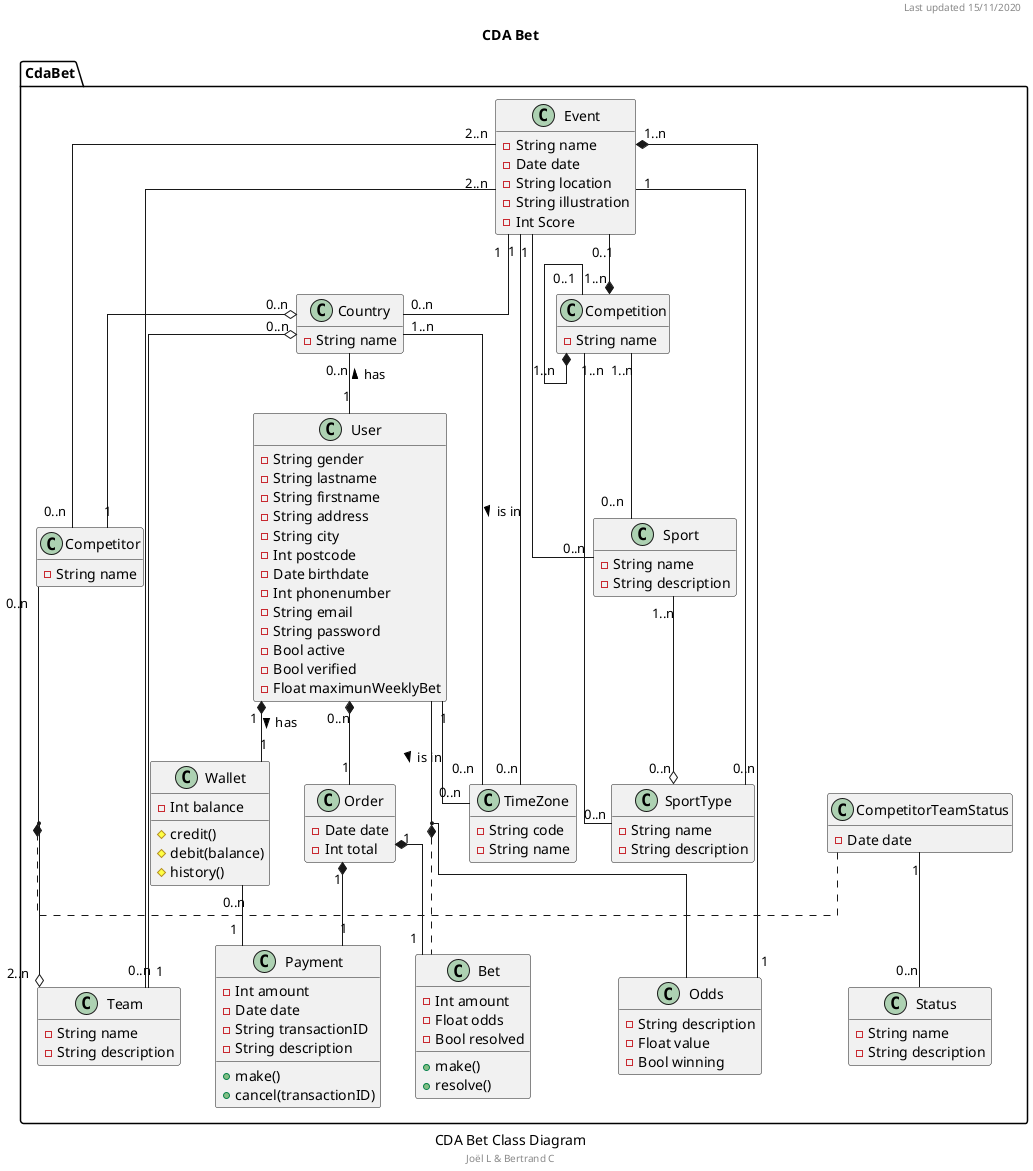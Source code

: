 /' Development notes
TODO: Check attributes, types and methods
Assumptions: Age verification and payments are managed by external services
Enhancement: Manage the payment type
Enhancement: Extract the location from the event
Enhancement: Abstract people (user, competitor)
Enhancement: Add template for odds
'/

@startuml "CDA Bet Class Diagram"
hide empty members
skinparam linetype ortho
caption CDA Bet Class Diagram
footer Joël L & Bertrand C
header Last updated 15/11/2020
title CDA Bet

namespace CdaBet {
    ' Need for a class/markup between Team/Competitor and Event?
    class Event {
        -String name
        -Date date
        -String location
        -String illustration
        -Int Score
    }

    class Competition {
        -String name
    }

    class Country{
        -String name
    }

    ' Abstract class for people to extend
    class Competitor {
        -String name
    }

    class Team {
        -String name
        -String description
    }

    ' Hold the odds for the event
    class Odds {
        -String description
        -Float value
        -Bool winning
    }

    class Sport {
        -String name
        -String description
    }

    ' Could be an enumeration: individual or team
    class SportType {
        -String name
        -String description
    }

    class TimeZone{
        -String code
        -String name
    }

    ' Manage the website user
    ' Abstract class for people to extend later
    class User {
        -String gender
        -String lastname
        -String firstname
        -String address
        -String city
        -Int postcode
        -Date birthdate
        -Int phonenumber
        -String email
        -String password
        -Bool active
        -Bool verified
        -Float maximunWeeklyBet
    }

    class Wallet {
        -Int balance
        #credit()
        #debit(balance)
        #history()
    }

    class Order {
        -Date date
        -Int total
    }

    class Bet {
        -Int amount
        -Float odds
        -Bool resolved
        +make()
        +resolve()
    }

    class Payment {
        -Int amount
        -Date date
        -String transactionID
        -String description
        +make()
        +cancel(transactionID)
    }

    class Status {
        -String name
        -String description
    }

    class CompetitorTeamStatus {
        -Date date
    }

    ' Relationships
    Event "0..1" --* "1..n" Competition
    Event "1" -- "0..n" Country
    Event "2..n" -- "0..n" Competitor
    Event "2..n" -- "0..n" Team
    Event "1..n" *-- "1" Odds
    Event "1" -- "0..n" Sport
    Event "1" -- "0..n" SportType
    Event "1" -- "0..n" TimeZone
    Country "0..n" -- "1" User : < has
    Country"0..n" o-- "1" Competitor
    Country "0..n" o-- "1" Team
    Country "1..n" -- "0..n" TimeZone : is in >
    User "1" -- "0..n" TimeZone : is in >
    User "1" *-- "1" Wallet : has >
    User "0..n" *-- "1" Order
    (User, Odds) *.. "1" Bet
    Competition "0..1" --* "1..n" Competition
    Competition "1..n" -- "0..n" Sport
    Competition "1..n" -- "0..n" SportType
    Order "1" *-- "1" Payment
    Order "1" *-- "1" Bet
    Competitor "0..n" --o "2..n" Team
    CompetitorTeamStatus "1" -- "0..n" Status
    CompetitorTeamStatus "1" ..* (Competitor, Team)
    Sport "1..n" --o "0..n" SportType
    Wallet "0..n" -- "1" Payment
}
@enduml

@startuml "CDA Bet Component Diagram"
hide empty members
skinparam linetype ortho
caption CDA Bet Component Diagram
footer Joël L & Bertrand C
header Last updated 18/11/2020
title CDA Bet

HTTP - [traefik]
[traefik] - [php]
[traefik] - [phpmyadmin]
[traefik] - [mailhog]
[php] - [mysql]
[phpmyadmin] - [mysql]
[php] - [composer]
@enduml

@startmindmap "CDA Bet Mind Map"
* CDA Bet
** Class
** Actions
*** Sign up
*** Sign in
*** Log out
*** Show user profile
*** Show bet history
*** Credit wallet
*** Debit wallet
*** Show transactions history
*** Show events by category
*** Show Bets
*** Make a bet
** Components
*** Symfony
*** PHPStan
** Quality
@endmindmap